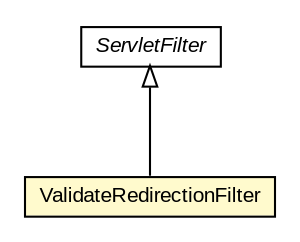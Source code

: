 #!/usr/local/bin/dot
#
# Class diagram 
# Generated by UMLGraph version R5_6-24-gf6e263 (http://www.umlgraph.org/)
#

digraph G {
	edge [fontname="arial",fontsize=10,labelfontname="arial",labelfontsize=10];
	node [fontname="arial",fontsize=10,shape=plaintext];
	nodesep=0.25;
	ranksep=0.5;
	// net.trajano.sonar.plugins.reverseproxyauth.ValidateRedirectionFilter
	c58 [label=<<table title="net.trajano.sonar.plugins.reverseproxyauth.ValidateRedirectionFilter" border="0" cellborder="1" cellspacing="0" cellpadding="2" port="p" bgcolor="lemonChiffon" href="./ValidateRedirectionFilter.html">
		<tr><td><table border="0" cellspacing="0" cellpadding="1">
<tr><td align="center" balign="center"> ValidateRedirectionFilter </td></tr>
		</table></td></tr>
		</table>>, URL="./ValidateRedirectionFilter.html", fontname="arial", fontcolor="black", fontsize=10.0];
	//net.trajano.sonar.plugins.reverseproxyauth.ValidateRedirectionFilter extends org.sonar.api.web.ServletFilter
	c65:p -> c58:p [dir=back,arrowtail=empty];
	// org.sonar.api.web.ServletFilter
	c65 [label=<<table title="org.sonar.api.web.ServletFilter" border="0" cellborder="1" cellspacing="0" cellpadding="2" port="p" href="http://java.sun.com/j2se/1.4.2/docs/api/org/sonar/api/web/ServletFilter.html">
		<tr><td><table border="0" cellspacing="0" cellpadding="1">
<tr><td align="center" balign="center"><font face="arial italic"> ServletFilter </font></td></tr>
		</table></td></tr>
		</table>>, URL="http://java.sun.com/j2se/1.4.2/docs/api/org/sonar/api/web/ServletFilter.html", fontname="arial", fontcolor="black", fontsize=10.0];
}

